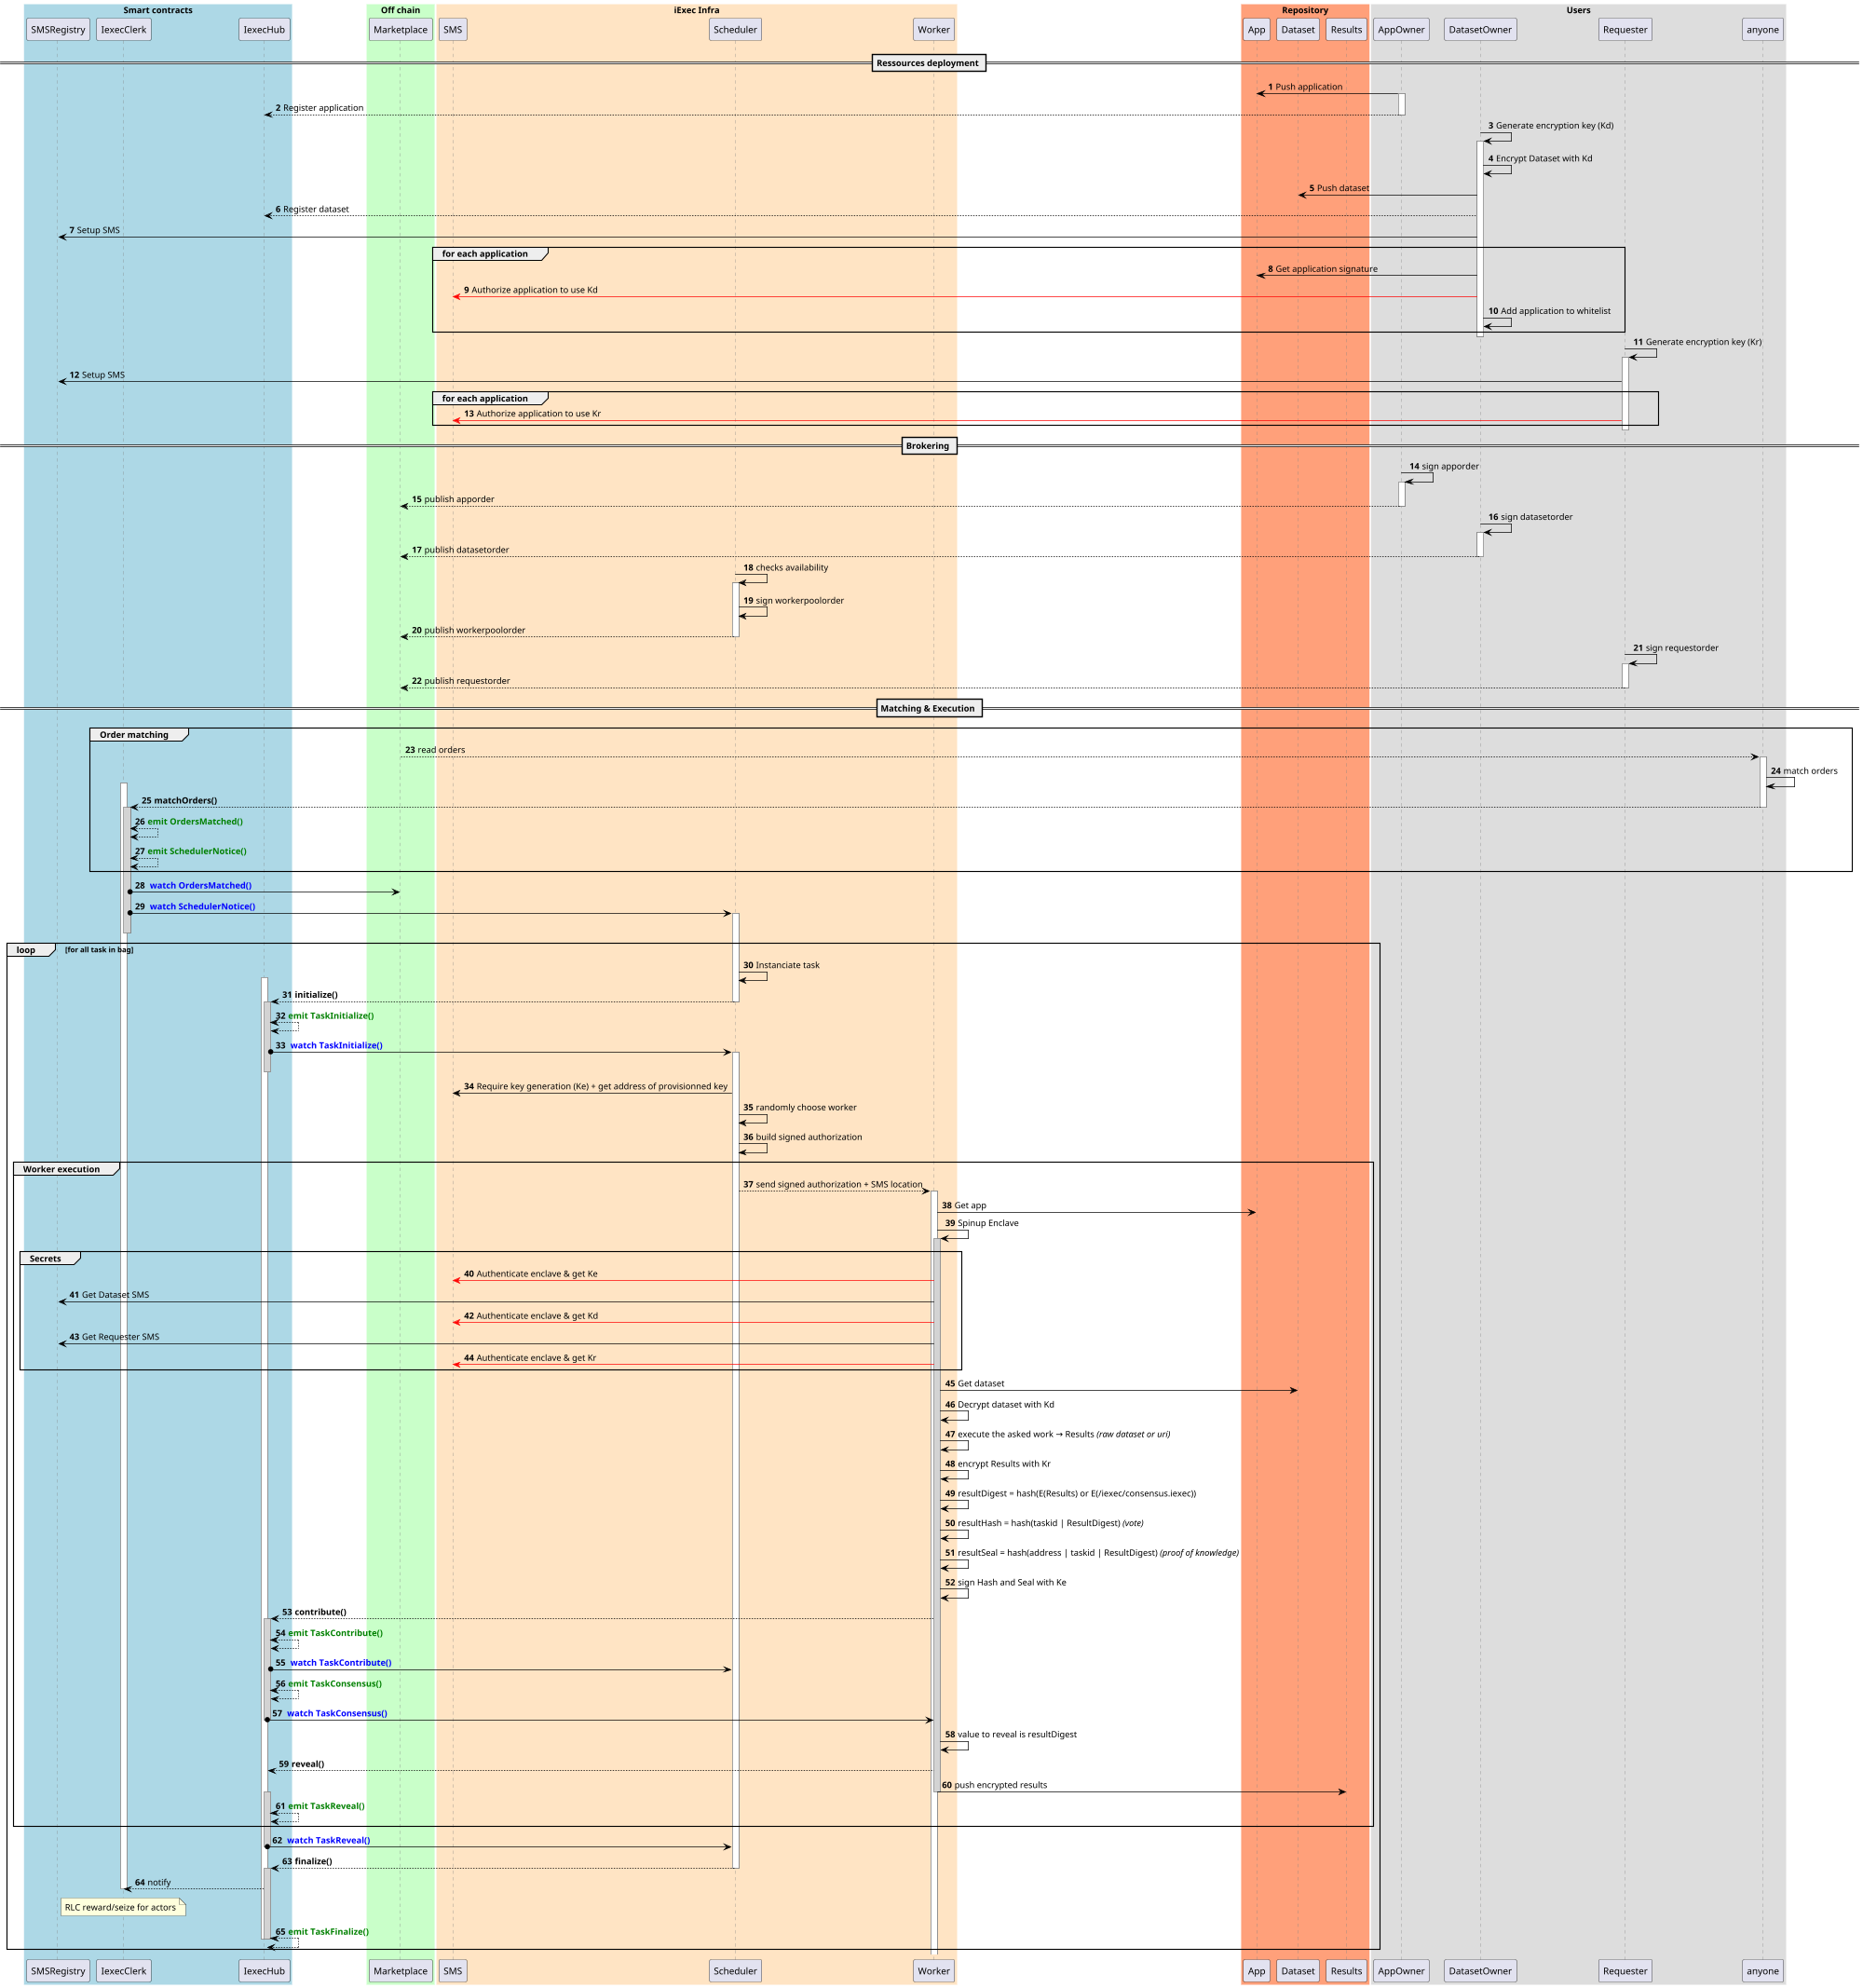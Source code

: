 @startuml
scale 2000 width

skinparam sequence {
	ArrowColor black
	ParticipantBorderColor black
	LifeLineBorderColor grey
	BoxBorderColor white
}

box "Smart contracts" #LightBlue
	participant SMSRegistry
	participant IexecClerk
	participant IexecHub
end box

box "Off chain" #TECHNOLOGY
	participant Marketplace
end box

box "iExec Infra" #Bisque
	participant SMS
	participant Scheduler
	participant Worker
end box

box "Repository" #LightSalmon
	participant App
	participant Dataset
	participant Results
end box

box "Users"
	participant AppOwner
	participant DatasetOwner
	participant Requester
	participant anyone
end box

skinparam sequenceGroupBodyBackgroundColor transparent

autonumber

== Ressources deployment ==

AppOwner -> App : Push application
activate AppOwner
AppOwner --> IexecHub : Register application
deactivate AppOwner

DatasetOwner -> DatasetOwner : Generate encryption key (Kd)
activate DatasetOwner
DatasetOwner -> DatasetOwner : Encrypt Dataset with Kd
DatasetOwner -> Dataset : Push dataset
DatasetOwner --> IexecHub : Register dataset
DatasetOwner -> SMSRegistry : Setup SMS
group for each application
	DatasetOwner -> App : Get application signature
	DatasetOwner -[#red]> SMS : Authorize application to use Kd
	DatasetOwner -> DatasetOwner : Add application to whitelist
end
deactivate DatasetOwner

Requester -> Requester : Generate encryption key (Kr)
activate Requester
Requester -> SMSRegistry : Setup SMS
group for each application
	Requester -[#red]> SMS: Authorize application to use Kr
end
deactivate Requester

== Brokering ==

AppOwner -> AppOwner : sign apporder
activate AppOwner
AppOwner --> Marketplace : publish apporder
deactivate AppOwner

DatasetOwner -> DatasetOwner : sign datasetorder
activate DatasetOwner
DatasetOwner --> Marketplace : publish datasetorder
deactivate DatasetOwner

Scheduler -> Scheduler : checks availability
activate Scheduler
Scheduler -> Scheduler : sign workerpoolorder
Scheduler --> Marketplace : publish workerpoolorder
deactivate Scheduler

Requester -> Requester : sign requestorder
activate Requester
Requester --> Marketplace : publish requestorder
deactivate Requester

== Matching & Execution ==
group Order matching
	Marketplace --> anyone  : read orders
	activate anyone
	anyone -> anyone : match orders
	activate IexecClerk
	anyone --> IexecClerk : <b>matchOrders()
	deactivate anyone
	activate IexecClerk #lightgrey
	IexecClerk <--> IexecClerk : <font color=green><b>emit OrdersMatched()
	IexecClerk <--> IexecClerk : <font color=green><b>emit SchedulerNotice()
end

IexecClerk o-> Marketplace : <font color=blue><b> watch OrdersMatched()
IexecClerk o-> Scheduler : <font color=blue><b> watch SchedulerNotice()
activate Scheduler
deactivate IexecClerk

loop for all task in bag

	Scheduler -> Scheduler : Instanciate task
	activate IexecHub
	Scheduler --> IexecHub : <b>initialize()
	deactivate Scheduler
	activate IexecHub #lightgrey
	IexecHub <--> IexecHub : <font color=green><b>emit TaskInitialize()
	IexecHub o-> Scheduler : <font color=blue><b> watch TaskInitialize()
	activate Scheduler
	deactivate IexecHub

	Scheduler -> SMS : Require key generation (Ke) + get address of provisionned key
	Scheduler -> Scheduler : randomly choose worker
	Scheduler -> Scheduler : build signed authorization
	group Worker execution

		Scheduler --> Worker : send signed authorization + SMS location
		activate Worker

		Worker  -> App : Get app

		Worker -> Worker : Spinup Enclave
		activate Worker #lightgrey

		group Secrets
			Worker -[#red]> SMS : Authenticate enclave & get Ke

			Worker -> SMSRegistry : Get Dataset SMS
			Worker -[#red]> SMS : Authenticate enclave & get Kd

			Worker -> SMSRegistry : Get Requester SMS
			Worker -[#red]> SMS : Authenticate enclave & get Kr
		end group

		Worker -> Dataset : Get dataset
		Worker -> Worker : Decrypt dataset with Kd

		Worker -> Worker : execute the asked work → Results //(raw dataset or uri)//
		Worker -> Worker : encrypt Results with Kr
		Worker -> Worker : resultDigest = hash(E(Results) or E(/iexec/consensus.iexec))
		Worker -> Worker : resultHash = hash(taskid | ResultDigest) //(vote)//
		Worker -> Worker : resultSeal = hash(address | taskid | ResultDigest) //(proof of knowledge)//
		Worker -> Worker : sign Hash and Seal with Ke
		Worker --> IexecHub : <b>contribute()
		activate IexecHub #lightgrey
		IexecHub <--> IexecHub : <font color=green><b>emit TaskContribute()
		IexecHub o-> Scheduler : <font color=blue><b> watch TaskContribute()
		IexecHub <--> IexecHub : <font color=green><b>emit TaskConsensus()
		IexecHub o-> Worker : <font color=blue><b> watch TaskConsensus()
		deactivate IexecHub
		Worker -> Worker : value to reveal is resultDigest
		Worker --> IexecHub : <b>reveal()
		Worker -> Results : push encrypted results
		deactivate  Worker
		activate IexecHub #lightgrey
		IexecHub <--> IexecHub : <font color=green><b>emit TaskReveal()
		end

	IexecHub o-> Scheduler : <font color=blue><b> watch TaskReveal()
	deactivate IexecHub
	Scheduler --> IexecHub : <b>finalize()
	deactivate Scheduler
	activate IexecHub #lightgrey
	IexecHub --> IexecClerk : notify
	note over IexecClerk : RLC reward/seize for actors
	deactivate IexecClerk
	IexecHub <--> IexecHub : <font color=green><b>emit TaskFinalize()
	deactivate IexecHub
	deactivate IexecHub

end
@enduml
